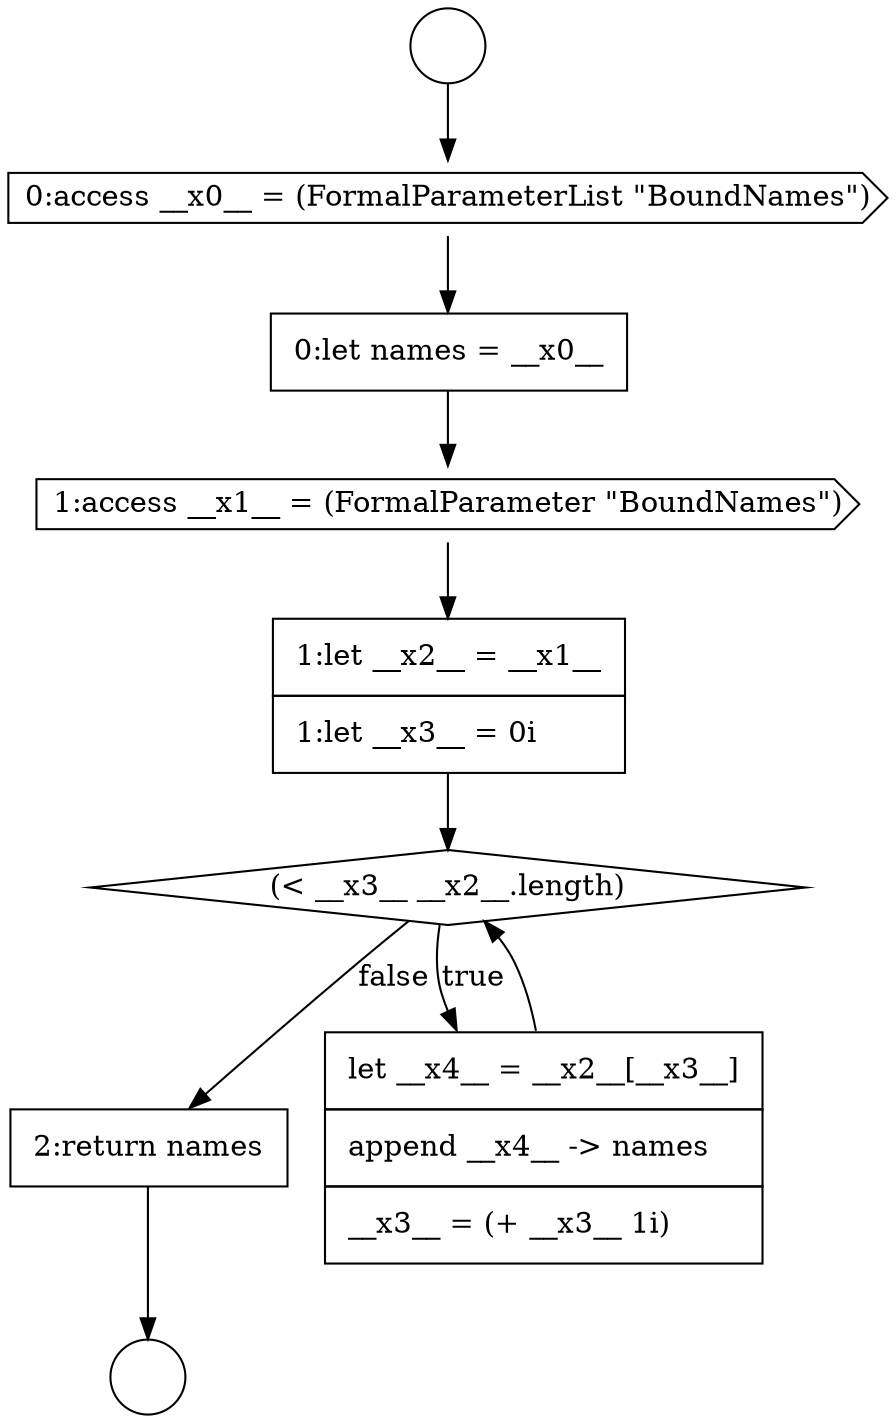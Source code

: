 digraph {
  node8050 [shape=none, margin=0, label=<<font color="black">
    <table border="0" cellborder="1" cellspacing="0" cellpadding="10">
      <tr><td align="left">2:return names</td></tr>
    </table>
  </font>> color="black" fillcolor="white" style=filled]
  node8046 [shape=cds, label=<<font color="black">1:access __x1__ = (FormalParameter &quot;BoundNames&quot;)</font>> color="black" fillcolor="white" style=filled]
  node8048 [shape=diamond, label=<<font color="black">(&lt; __x3__ __x2__.length)</font>> color="black" fillcolor="white" style=filled]
  node8049 [shape=none, margin=0, label=<<font color="black">
    <table border="0" cellborder="1" cellspacing="0" cellpadding="10">
      <tr><td align="left">let __x4__ = __x2__[__x3__]</td></tr>
      <tr><td align="left">append __x4__ -&gt; names</td></tr>
      <tr><td align="left">__x3__ = (+ __x3__ 1i)</td></tr>
    </table>
  </font>> color="black" fillcolor="white" style=filled]
  node8043 [shape=circle label=" " color="black" fillcolor="white" style=filled]
  node8044 [shape=cds, label=<<font color="black">0:access __x0__ = (FormalParameterList &quot;BoundNames&quot;)</font>> color="black" fillcolor="white" style=filled]
  node8045 [shape=none, margin=0, label=<<font color="black">
    <table border="0" cellborder="1" cellspacing="0" cellpadding="10">
      <tr><td align="left">0:let names = __x0__</td></tr>
    </table>
  </font>> color="black" fillcolor="white" style=filled]
  node8042 [shape=circle label=" " color="black" fillcolor="white" style=filled]
  node8047 [shape=none, margin=0, label=<<font color="black">
    <table border="0" cellborder="1" cellspacing="0" cellpadding="10">
      <tr><td align="left">1:let __x2__ = __x1__</td></tr>
      <tr><td align="left">1:let __x3__ = 0i</td></tr>
    </table>
  </font>> color="black" fillcolor="white" style=filled]
  node8050 -> node8043 [ color="black"]
  node8045 -> node8046 [ color="black"]
  node8042 -> node8044 [ color="black"]
  node8047 -> node8048 [ color="black"]
  node8049 -> node8048 [ color="black"]
  node8046 -> node8047 [ color="black"]
  node8048 -> node8049 [label=<<font color="black">true</font>> color="black"]
  node8048 -> node8050 [label=<<font color="black">false</font>> color="black"]
  node8044 -> node8045 [ color="black"]
}
